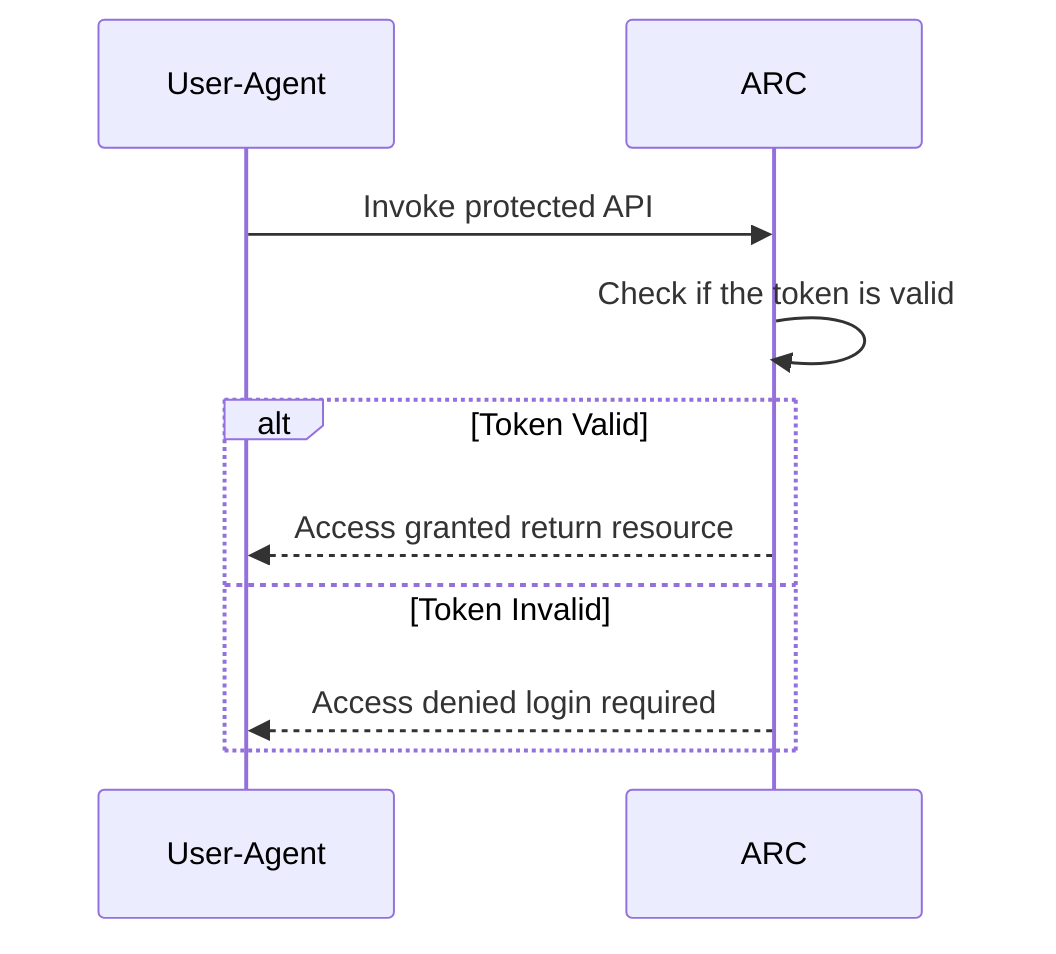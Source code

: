 sequenceDiagram
    participant User-Agent
    participant ARC

    User-Agent ->> ARC: Invoke protected API
    ARC ->> ARC: Check if the token is valid
    alt Token Valid
        ARC -->> User-Agent: Access granted return resource
    else Token Invalid
        ARC -->> User-Agent: Access denied login required
    end